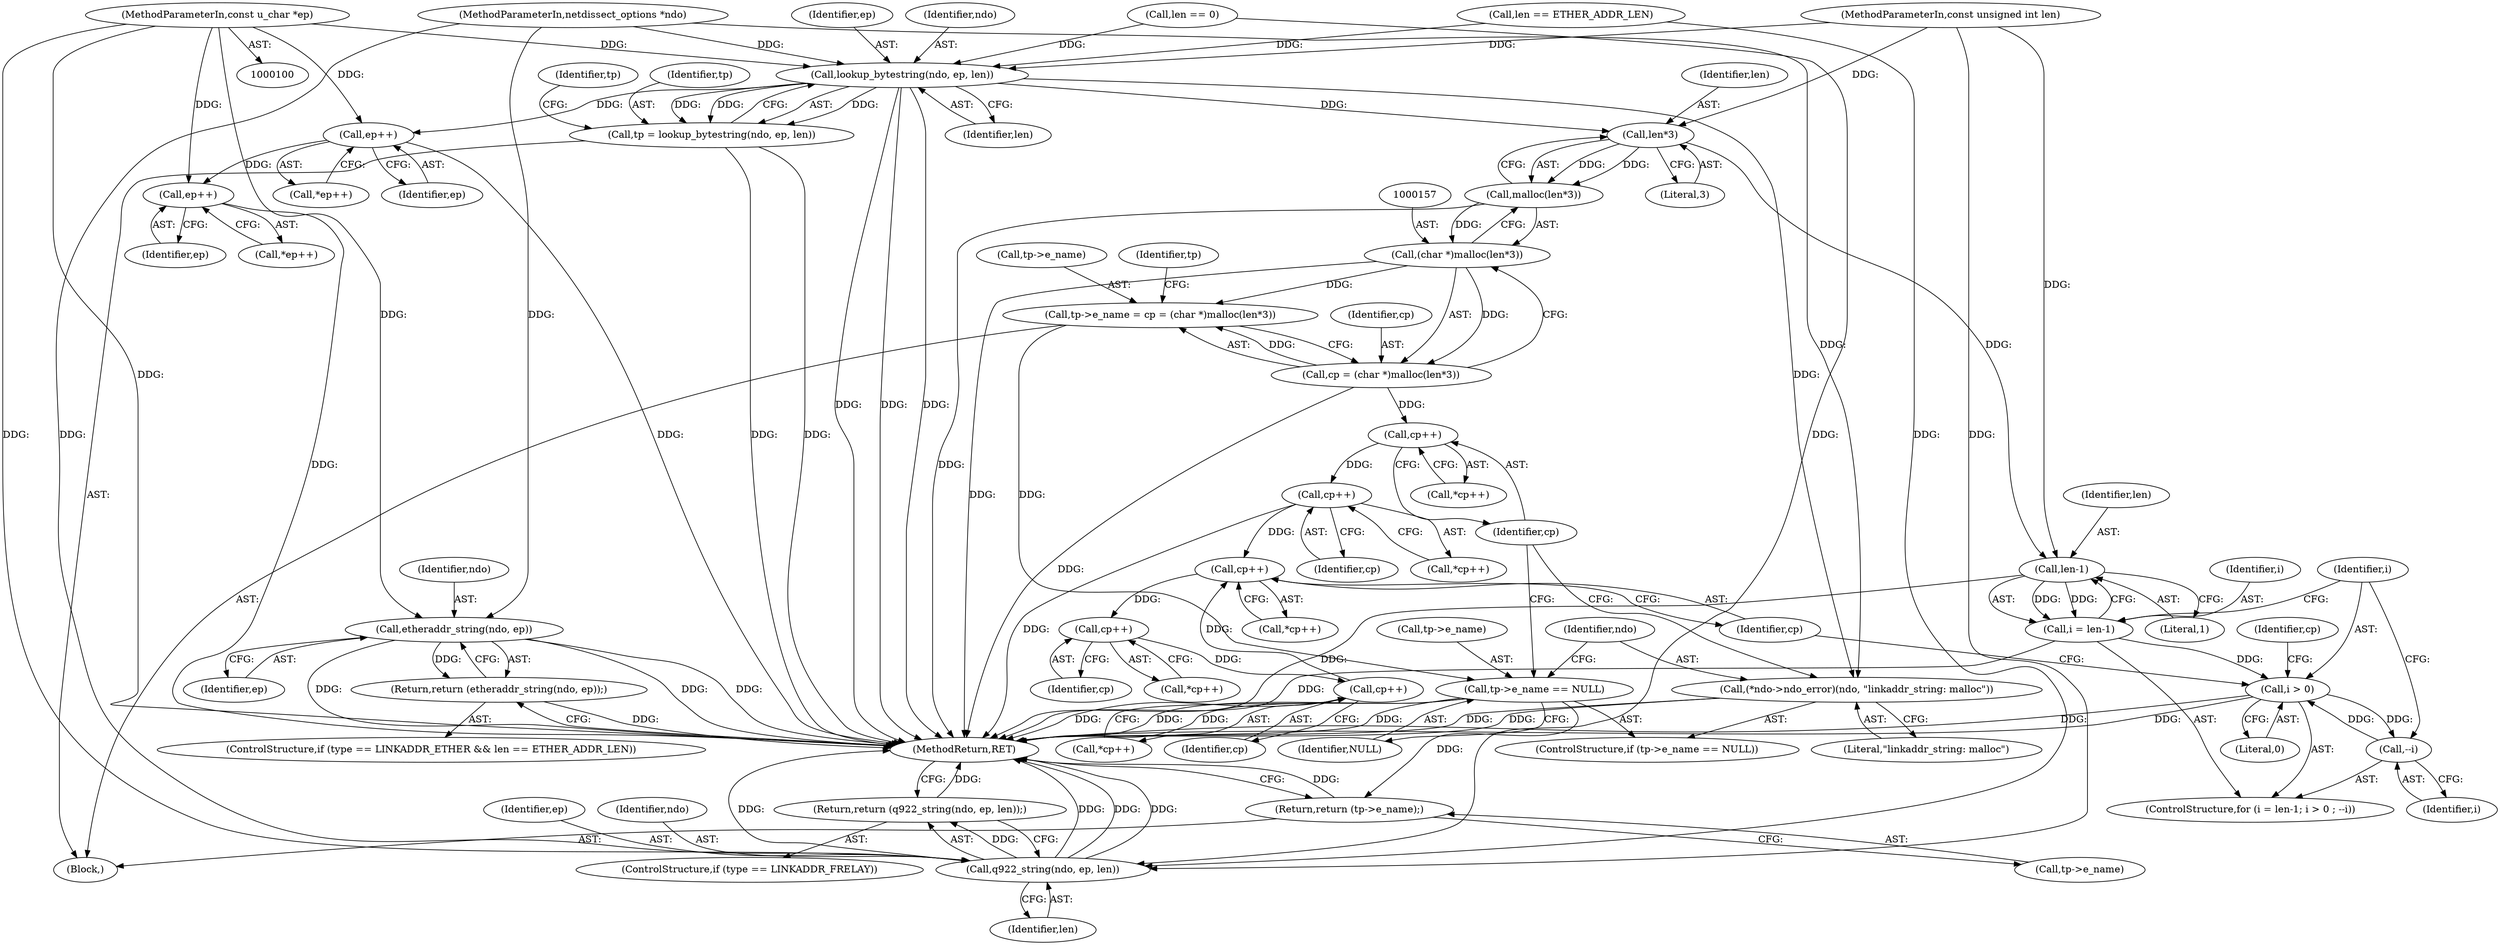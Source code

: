 digraph "1_tcpdump_730fc35968c5433b9e2a829779057f4f9495dc51_0@pointer" {
"1000102" [label="(MethodParameterIn,const u_char *ep)"];
"1000124" [label="(Call,etheraddr_string(ndo, ep))"];
"1000123" [label="(Return,return (etheraddr_string(ndo, ep));)"];
"1000132" [label="(Call,q922_string(ndo, ep, len))"];
"1000131" [label="(Return,return (q922_string(ndo, ep, len));)"];
"1000138" [label="(Call,lookup_bytestring(ndo, ep, len))"];
"1000136" [label="(Call,tp = lookup_bytestring(ndo, ep, len))"];
"1000159" [label="(Call,len*3)"];
"1000158" [label="(Call,malloc(len*3))"];
"1000156" [label="(Call,(char *)malloc(len*3))"];
"1000150" [label="(Call,tp->e_name = cp = (char *)malloc(len*3))"];
"1000163" [label="(Call,tp->e_name == NULL)"];
"1000234" [label="(Return,return (tp->e_name);)"];
"1000154" [label="(Call,cp = (char *)malloc(len*3))"];
"1000173" [label="(Call,cp++)"];
"1000183" [label="(Call,cp++)"];
"1000206" [label="(Call,cp++)"];
"1000211" [label="(Call,cp++)"];
"1000221" [label="(Call,cp++)"];
"1000195" [label="(Call,len-1)"];
"1000193" [label="(Call,i = len-1)"];
"1000198" [label="(Call,i > 0)"];
"1000201" [label="(Call,--i)"];
"1000168" [label="(Call,(*ndo->ndo_error)(ndo, \"linkaddr_string: malloc\"))"];
"1000189" [label="(Call,ep++)"];
"1000227" [label="(Call,ep++)"];
"1000160" [label="(Identifier,len)"];
"1000135" [label="(Identifier,len)"];
"1000226" [label="(Call,*ep++)"];
"1000198" [label="(Call,i > 0)"];
"1000138" [label="(Call,lookup_bytestring(ndo, ep, len))"];
"1000104" [label="(MethodParameterIn,const unsigned int len)"];
"1000150" [label="(Call,tp->e_name = cp = (char *)malloc(len*3))"];
"1000197" [label="(Literal,1)"];
"1000158" [label="(Call,malloc(len*3))"];
"1000156" [label="(Call,(char *)malloc(len*3))"];
"1000163" [label="(Call,tp->e_name == NULL)"];
"1000115" [label="(ControlStructure,if (type == LINKADDR_ETHER && len == ETHER_ADDR_LEN))"];
"1000161" [label="(Literal,3)"];
"1000201" [label="(Call,--i)"];
"1000127" [label="(ControlStructure,if (type == LINKADDR_FRELAY))"];
"1000132" [label="(Call,q922_string(ndo, ep, len))"];
"1000162" [label="(ControlStructure,if (tp->e_name == NULL))"];
"1000155" [label="(Identifier,cp)"];
"1000194" [label="(Identifier,i)"];
"1000199" [label="(Identifier,i)"];
"1000232" [label="(Identifier,cp)"];
"1000169" [label="(Identifier,ndo)"];
"1000189" [label="(Call,ep++)"];
"1000211" [label="(Call,cp++)"];
"1000136" [label="(Call,tp = lookup_bytestring(ndo, ep, len))"];
"1000192" [label="(ControlStructure,for (i = len-1; i > 0 ; --i))"];
"1000125" [label="(Identifier,ndo)"];
"1000170" [label="(Literal,\"linkaddr_string: malloc\")"];
"1000165" [label="(Identifier,tp)"];
"1000168" [label="(Call,(*ndo->ndo_error)(ndo, \"linkaddr_string: malloc\"))"];
"1000140" [label="(Identifier,ep)"];
"1000188" [label="(Call,*ep++)"];
"1000200" [label="(Literal,0)"];
"1000154" [label="(Call,cp = (char *)malloc(len*3))"];
"1000167" [label="(Identifier,NULL)"];
"1000205" [label="(Call,*cp++)"];
"1000134" [label="(Identifier,ep)"];
"1000159" [label="(Call,len*3)"];
"1000131" [label="(Return,return (q922_string(ndo, ep, len));)"];
"1000206" [label="(Call,cp++)"];
"1000174" [label="(Identifier,cp)"];
"1000196" [label="(Identifier,len)"];
"1000210" [label="(Call,*cp++)"];
"1000133" [label="(Identifier,ndo)"];
"1000110" [label="(Call,len == 0)"];
"1000102" [label="(MethodParameterIn,const u_char *ep)"];
"1000164" [label="(Call,tp->e_name)"];
"1000184" [label="(Identifier,cp)"];
"1000190" [label="(Identifier,ep)"];
"1000195" [label="(Call,len-1)"];
"1000172" [label="(Call,*cp++)"];
"1000141" [label="(Identifier,len)"];
"1000182" [label="(Call,*cp++)"];
"1000173" [label="(Call,cp++)"];
"1000222" [label="(Identifier,cp)"];
"1000238" [label="(MethodReturn,RET)"];
"1000220" [label="(Call,*cp++)"];
"1000227" [label="(Call,ep++)"];
"1000151" [label="(Call,tp->e_name)"];
"1000126" [label="(Identifier,ep)"];
"1000183" [label="(Call,cp++)"];
"1000101" [label="(MethodParameterIn,netdissect_options *ndo)"];
"1000105" [label="(Block,)"];
"1000212" [label="(Identifier,cp)"];
"1000193" [label="(Call,i = len-1)"];
"1000139" [label="(Identifier,ndo)"];
"1000120" [label="(Call,len == ETHER_ADDR_LEN)"];
"1000221" [label="(Call,cp++)"];
"1000207" [label="(Identifier,cp)"];
"1000235" [label="(Call,tp->e_name)"];
"1000228" [label="(Identifier,ep)"];
"1000144" [label="(Identifier,tp)"];
"1000137" [label="(Identifier,tp)"];
"1000123" [label="(Return,return (etheraddr_string(ndo, ep));)"];
"1000234" [label="(Return,return (tp->e_name);)"];
"1000124" [label="(Call,etheraddr_string(ndo, ep))"];
"1000202" [label="(Identifier,i)"];
"1000102" -> "1000100"  [label="AST: "];
"1000102" -> "1000238"  [label="DDG: "];
"1000102" -> "1000124"  [label="DDG: "];
"1000102" -> "1000132"  [label="DDG: "];
"1000102" -> "1000138"  [label="DDG: "];
"1000102" -> "1000189"  [label="DDG: "];
"1000102" -> "1000227"  [label="DDG: "];
"1000124" -> "1000123"  [label="AST: "];
"1000124" -> "1000126"  [label="CFG: "];
"1000125" -> "1000124"  [label="AST: "];
"1000126" -> "1000124"  [label="AST: "];
"1000123" -> "1000124"  [label="CFG: "];
"1000124" -> "1000238"  [label="DDG: "];
"1000124" -> "1000238"  [label="DDG: "];
"1000124" -> "1000238"  [label="DDG: "];
"1000124" -> "1000123"  [label="DDG: "];
"1000101" -> "1000124"  [label="DDG: "];
"1000123" -> "1000115"  [label="AST: "];
"1000238" -> "1000123"  [label="CFG: "];
"1000123" -> "1000238"  [label="DDG: "];
"1000132" -> "1000131"  [label="AST: "];
"1000132" -> "1000135"  [label="CFG: "];
"1000133" -> "1000132"  [label="AST: "];
"1000134" -> "1000132"  [label="AST: "];
"1000135" -> "1000132"  [label="AST: "];
"1000131" -> "1000132"  [label="CFG: "];
"1000132" -> "1000238"  [label="DDG: "];
"1000132" -> "1000238"  [label="DDG: "];
"1000132" -> "1000238"  [label="DDG: "];
"1000132" -> "1000238"  [label="DDG: "];
"1000132" -> "1000131"  [label="DDG: "];
"1000101" -> "1000132"  [label="DDG: "];
"1000120" -> "1000132"  [label="DDG: "];
"1000110" -> "1000132"  [label="DDG: "];
"1000104" -> "1000132"  [label="DDG: "];
"1000131" -> "1000127"  [label="AST: "];
"1000238" -> "1000131"  [label="CFG: "];
"1000131" -> "1000238"  [label="DDG: "];
"1000138" -> "1000136"  [label="AST: "];
"1000138" -> "1000141"  [label="CFG: "];
"1000139" -> "1000138"  [label="AST: "];
"1000140" -> "1000138"  [label="AST: "];
"1000141" -> "1000138"  [label="AST: "];
"1000136" -> "1000138"  [label="CFG: "];
"1000138" -> "1000238"  [label="DDG: "];
"1000138" -> "1000238"  [label="DDG: "];
"1000138" -> "1000238"  [label="DDG: "];
"1000138" -> "1000136"  [label="DDG: "];
"1000138" -> "1000136"  [label="DDG: "];
"1000138" -> "1000136"  [label="DDG: "];
"1000101" -> "1000138"  [label="DDG: "];
"1000120" -> "1000138"  [label="DDG: "];
"1000110" -> "1000138"  [label="DDG: "];
"1000104" -> "1000138"  [label="DDG: "];
"1000138" -> "1000159"  [label="DDG: "];
"1000138" -> "1000168"  [label="DDG: "];
"1000138" -> "1000189"  [label="DDG: "];
"1000136" -> "1000105"  [label="AST: "];
"1000137" -> "1000136"  [label="AST: "];
"1000144" -> "1000136"  [label="CFG: "];
"1000136" -> "1000238"  [label="DDG: "];
"1000136" -> "1000238"  [label="DDG: "];
"1000159" -> "1000158"  [label="AST: "];
"1000159" -> "1000161"  [label="CFG: "];
"1000160" -> "1000159"  [label="AST: "];
"1000161" -> "1000159"  [label="AST: "];
"1000158" -> "1000159"  [label="CFG: "];
"1000159" -> "1000158"  [label="DDG: "];
"1000159" -> "1000158"  [label="DDG: "];
"1000104" -> "1000159"  [label="DDG: "];
"1000159" -> "1000195"  [label="DDG: "];
"1000158" -> "1000156"  [label="AST: "];
"1000156" -> "1000158"  [label="CFG: "];
"1000158" -> "1000238"  [label="DDG: "];
"1000158" -> "1000156"  [label="DDG: "];
"1000156" -> "1000154"  [label="AST: "];
"1000157" -> "1000156"  [label="AST: "];
"1000154" -> "1000156"  [label="CFG: "];
"1000156" -> "1000238"  [label="DDG: "];
"1000156" -> "1000150"  [label="DDG: "];
"1000156" -> "1000154"  [label="DDG: "];
"1000150" -> "1000105"  [label="AST: "];
"1000150" -> "1000154"  [label="CFG: "];
"1000151" -> "1000150"  [label="AST: "];
"1000154" -> "1000150"  [label="AST: "];
"1000165" -> "1000150"  [label="CFG: "];
"1000154" -> "1000150"  [label="DDG: "];
"1000150" -> "1000163"  [label="DDG: "];
"1000163" -> "1000162"  [label="AST: "];
"1000163" -> "1000167"  [label="CFG: "];
"1000164" -> "1000163"  [label="AST: "];
"1000167" -> "1000163"  [label="AST: "];
"1000169" -> "1000163"  [label="CFG: "];
"1000174" -> "1000163"  [label="CFG: "];
"1000163" -> "1000238"  [label="DDG: "];
"1000163" -> "1000238"  [label="DDG: "];
"1000163" -> "1000238"  [label="DDG: "];
"1000163" -> "1000234"  [label="DDG: "];
"1000234" -> "1000105"  [label="AST: "];
"1000234" -> "1000235"  [label="CFG: "];
"1000235" -> "1000234"  [label="AST: "];
"1000238" -> "1000234"  [label="CFG: "];
"1000234" -> "1000238"  [label="DDG: "];
"1000155" -> "1000154"  [label="AST: "];
"1000154" -> "1000238"  [label="DDG: "];
"1000154" -> "1000173"  [label="DDG: "];
"1000173" -> "1000172"  [label="AST: "];
"1000173" -> "1000174"  [label="CFG: "];
"1000174" -> "1000173"  [label="AST: "];
"1000172" -> "1000173"  [label="CFG: "];
"1000173" -> "1000183"  [label="DDG: "];
"1000183" -> "1000182"  [label="AST: "];
"1000183" -> "1000184"  [label="CFG: "];
"1000184" -> "1000183"  [label="AST: "];
"1000182" -> "1000183"  [label="CFG: "];
"1000183" -> "1000238"  [label="DDG: "];
"1000183" -> "1000206"  [label="DDG: "];
"1000206" -> "1000205"  [label="AST: "];
"1000206" -> "1000207"  [label="CFG: "];
"1000207" -> "1000206"  [label="AST: "];
"1000205" -> "1000206"  [label="CFG: "];
"1000221" -> "1000206"  [label="DDG: "];
"1000206" -> "1000211"  [label="DDG: "];
"1000211" -> "1000210"  [label="AST: "];
"1000211" -> "1000212"  [label="CFG: "];
"1000212" -> "1000211"  [label="AST: "];
"1000210" -> "1000211"  [label="CFG: "];
"1000211" -> "1000221"  [label="DDG: "];
"1000221" -> "1000220"  [label="AST: "];
"1000221" -> "1000222"  [label="CFG: "];
"1000222" -> "1000221"  [label="AST: "];
"1000220" -> "1000221"  [label="CFG: "];
"1000221" -> "1000238"  [label="DDG: "];
"1000195" -> "1000193"  [label="AST: "];
"1000195" -> "1000197"  [label="CFG: "];
"1000196" -> "1000195"  [label="AST: "];
"1000197" -> "1000195"  [label="AST: "];
"1000193" -> "1000195"  [label="CFG: "];
"1000195" -> "1000238"  [label="DDG: "];
"1000195" -> "1000193"  [label="DDG: "];
"1000195" -> "1000193"  [label="DDG: "];
"1000104" -> "1000195"  [label="DDG: "];
"1000193" -> "1000192"  [label="AST: "];
"1000194" -> "1000193"  [label="AST: "];
"1000199" -> "1000193"  [label="CFG: "];
"1000193" -> "1000238"  [label="DDG: "];
"1000193" -> "1000198"  [label="DDG: "];
"1000198" -> "1000192"  [label="AST: "];
"1000198" -> "1000200"  [label="CFG: "];
"1000199" -> "1000198"  [label="AST: "];
"1000200" -> "1000198"  [label="AST: "];
"1000207" -> "1000198"  [label="CFG: "];
"1000232" -> "1000198"  [label="CFG: "];
"1000198" -> "1000238"  [label="DDG: "];
"1000198" -> "1000238"  [label="DDG: "];
"1000201" -> "1000198"  [label="DDG: "];
"1000198" -> "1000201"  [label="DDG: "];
"1000201" -> "1000192"  [label="AST: "];
"1000201" -> "1000202"  [label="CFG: "];
"1000202" -> "1000201"  [label="AST: "];
"1000199" -> "1000201"  [label="CFG: "];
"1000168" -> "1000162"  [label="AST: "];
"1000168" -> "1000170"  [label="CFG: "];
"1000169" -> "1000168"  [label="AST: "];
"1000170" -> "1000168"  [label="AST: "];
"1000174" -> "1000168"  [label="CFG: "];
"1000168" -> "1000238"  [label="DDG: "];
"1000168" -> "1000238"  [label="DDG: "];
"1000101" -> "1000168"  [label="DDG: "];
"1000189" -> "1000188"  [label="AST: "];
"1000189" -> "1000190"  [label="CFG: "];
"1000190" -> "1000189"  [label="AST: "];
"1000188" -> "1000189"  [label="CFG: "];
"1000189" -> "1000238"  [label="DDG: "];
"1000189" -> "1000227"  [label="DDG: "];
"1000227" -> "1000226"  [label="AST: "];
"1000227" -> "1000228"  [label="CFG: "];
"1000228" -> "1000227"  [label="AST: "];
"1000226" -> "1000227"  [label="CFG: "];
"1000227" -> "1000238"  [label="DDG: "];
}

